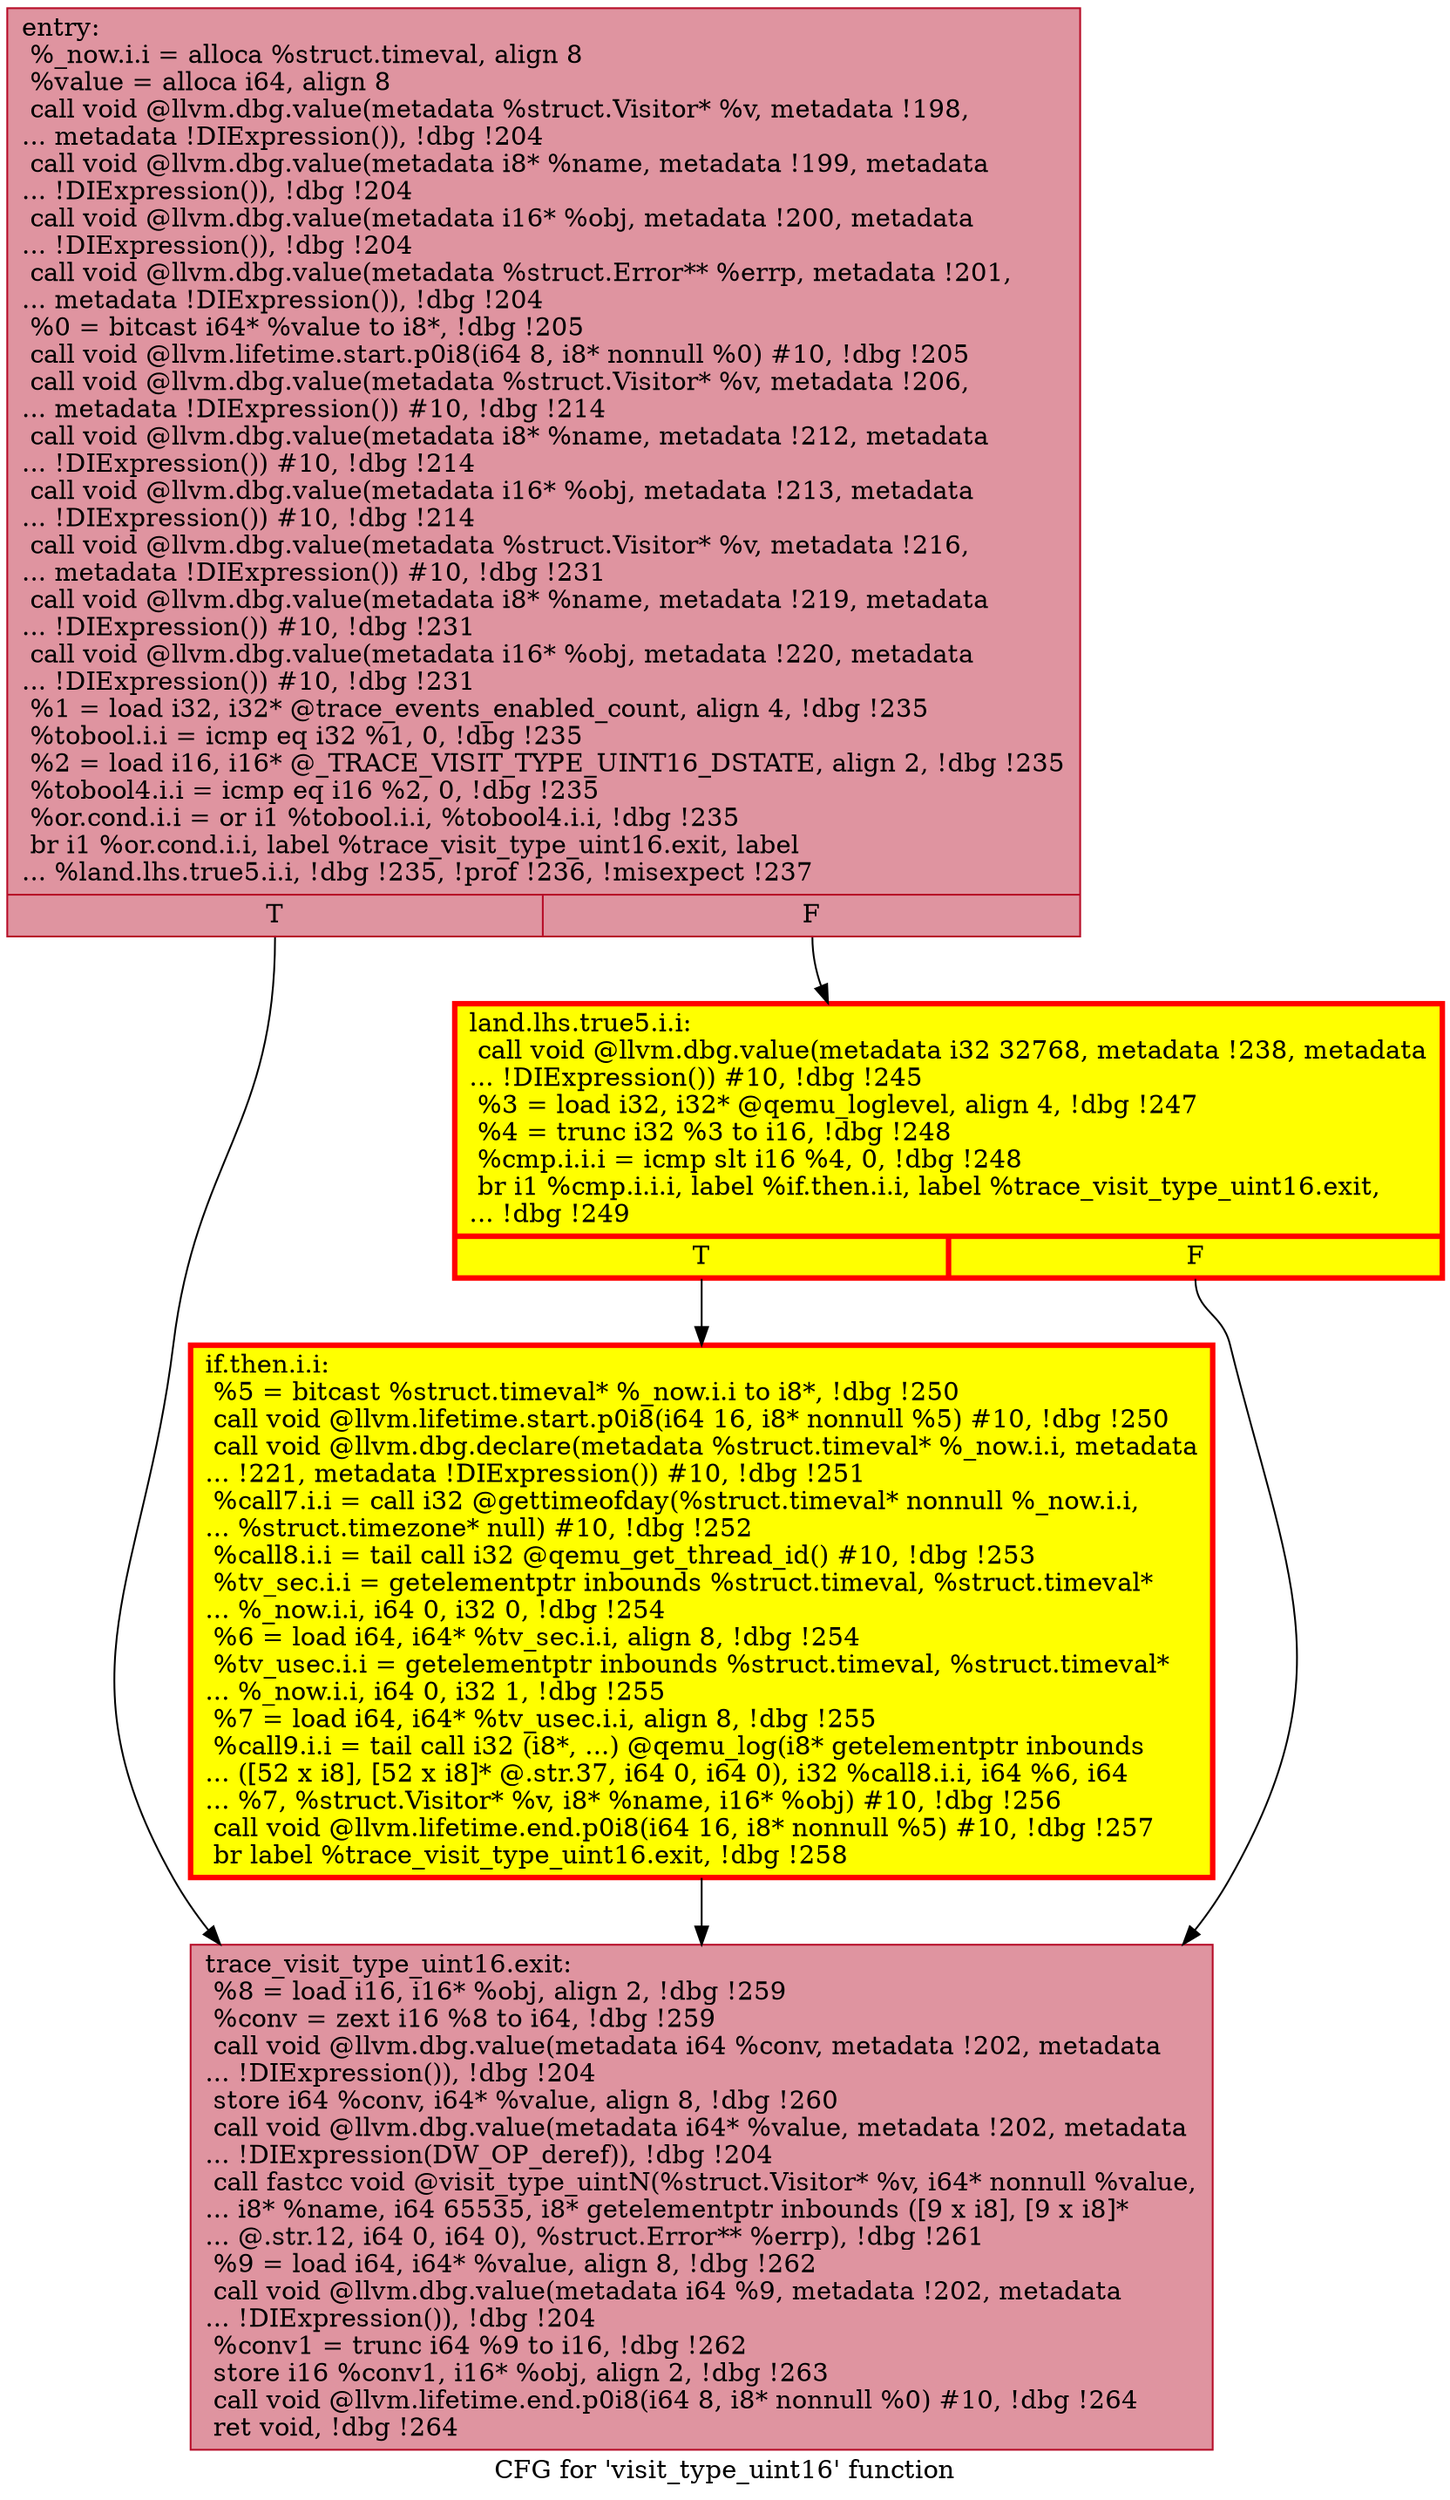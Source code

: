 digraph "CFG for 'visit_type_uint16' function" {
	label="CFG for 'visit_type_uint16' function";

	Node0x55664250f9f0 [shape=record,color="#b70d28ff", style=filled, fillcolor="#b70d2870",label="{entry:\l  %_now.i.i = alloca %struct.timeval, align 8\l  %value = alloca i64, align 8\l  call void @llvm.dbg.value(metadata %struct.Visitor* %v, metadata !198,\l... metadata !DIExpression()), !dbg !204\l  call void @llvm.dbg.value(metadata i8* %name, metadata !199, metadata\l... !DIExpression()), !dbg !204\l  call void @llvm.dbg.value(metadata i16* %obj, metadata !200, metadata\l... !DIExpression()), !dbg !204\l  call void @llvm.dbg.value(metadata %struct.Error** %errp, metadata !201,\l... metadata !DIExpression()), !dbg !204\l  %0 = bitcast i64* %value to i8*, !dbg !205\l  call void @llvm.lifetime.start.p0i8(i64 8, i8* nonnull %0) #10, !dbg !205\l  call void @llvm.dbg.value(metadata %struct.Visitor* %v, metadata !206,\l... metadata !DIExpression()) #10, !dbg !214\l  call void @llvm.dbg.value(metadata i8* %name, metadata !212, metadata\l... !DIExpression()) #10, !dbg !214\l  call void @llvm.dbg.value(metadata i16* %obj, metadata !213, metadata\l... !DIExpression()) #10, !dbg !214\l  call void @llvm.dbg.value(metadata %struct.Visitor* %v, metadata !216,\l... metadata !DIExpression()) #10, !dbg !231\l  call void @llvm.dbg.value(metadata i8* %name, metadata !219, metadata\l... !DIExpression()) #10, !dbg !231\l  call void @llvm.dbg.value(metadata i16* %obj, metadata !220, metadata\l... !DIExpression()) #10, !dbg !231\l  %1 = load i32, i32* @trace_events_enabled_count, align 4, !dbg !235\l  %tobool.i.i = icmp eq i32 %1, 0, !dbg !235\l  %2 = load i16, i16* @_TRACE_VISIT_TYPE_UINT16_DSTATE, align 2, !dbg !235\l  %tobool4.i.i = icmp eq i16 %2, 0, !dbg !235\l  %or.cond.i.i = or i1 %tobool.i.i, %tobool4.i.i, !dbg !235\l  br i1 %or.cond.i.i, label %trace_visit_type_uint16.exit, label\l... %land.lhs.true5.i.i, !dbg !235, !prof !236, !misexpect !237\l|{<s0>T|<s1>F}}"];
	Node0x55664250f9f0:s0 -> Node0x556642651b60;
	Node0x55664250f9f0:s1 -> Node0x556642637cb0;
	Node0x556642637cb0 [shape=record,penwidth=3.0, style="filled", color="red", fillcolor="yellow",label="{land.lhs.true5.i.i:                               \l  call void @llvm.dbg.value(metadata i32 32768, metadata !238, metadata\l... !DIExpression()) #10, !dbg !245\l  %3 = load i32, i32* @qemu_loglevel, align 4, !dbg !247\l  %4 = trunc i32 %3 to i16, !dbg !248\l  %cmp.i.i.i = icmp slt i16 %4, 0, !dbg !248\l  br i1 %cmp.i.i.i, label %if.then.i.i, label %trace_visit_type_uint16.exit,\l... !dbg !249\l|{<s0>T|<s1>F}}"];
	Node0x556642637cb0:s0 -> Node0x5566425085a0;
	Node0x556642637cb0:s1 -> Node0x556642651b60;
	Node0x5566425085a0 [shape=record,penwidth=3.0, style="filled", color="red", fillcolor="yellow",label="{if.then.i.i:                                      \l  %5 = bitcast %struct.timeval* %_now.i.i to i8*, !dbg !250\l  call void @llvm.lifetime.start.p0i8(i64 16, i8* nonnull %5) #10, !dbg !250\l  call void @llvm.dbg.declare(metadata %struct.timeval* %_now.i.i, metadata\l... !221, metadata !DIExpression()) #10, !dbg !251\l  %call7.i.i = call i32 @gettimeofday(%struct.timeval* nonnull %_now.i.i,\l... %struct.timezone* null) #10, !dbg !252\l  %call8.i.i = tail call i32 @qemu_get_thread_id() #10, !dbg !253\l  %tv_sec.i.i = getelementptr inbounds %struct.timeval, %struct.timeval*\l... %_now.i.i, i64 0, i32 0, !dbg !254\l  %6 = load i64, i64* %tv_sec.i.i, align 8, !dbg !254\l  %tv_usec.i.i = getelementptr inbounds %struct.timeval, %struct.timeval*\l... %_now.i.i, i64 0, i32 1, !dbg !255\l  %7 = load i64, i64* %tv_usec.i.i, align 8, !dbg !255\l  %call9.i.i = tail call i32 (i8*, ...) @qemu_log(i8* getelementptr inbounds\l... ([52 x i8], [52 x i8]* @.str.37, i64 0, i64 0), i32 %call8.i.i, i64 %6, i64\l... %7, %struct.Visitor* %v, i8* %name, i16* %obj) #10, !dbg !256\l  call void @llvm.lifetime.end.p0i8(i64 16, i8* nonnull %5) #10, !dbg !257\l  br label %trace_visit_type_uint16.exit, !dbg !258\l}"];
	Node0x5566425085a0 -> Node0x556642651b60;
	Node0x556642651b60 [shape=record,color="#b70d28ff", style=filled, fillcolor="#b70d2870",label="{trace_visit_type_uint16.exit:                     \l  %8 = load i16, i16* %obj, align 2, !dbg !259\l  %conv = zext i16 %8 to i64, !dbg !259\l  call void @llvm.dbg.value(metadata i64 %conv, metadata !202, metadata\l... !DIExpression()), !dbg !204\l  store i64 %conv, i64* %value, align 8, !dbg !260\l  call void @llvm.dbg.value(metadata i64* %value, metadata !202, metadata\l... !DIExpression(DW_OP_deref)), !dbg !204\l  call fastcc void @visit_type_uintN(%struct.Visitor* %v, i64* nonnull %value,\l... i8* %name, i64 65535, i8* getelementptr inbounds ([9 x i8], [9 x i8]*\l... @.str.12, i64 0, i64 0), %struct.Error** %errp), !dbg !261\l  %9 = load i64, i64* %value, align 8, !dbg !262\l  call void @llvm.dbg.value(metadata i64 %9, metadata !202, metadata\l... !DIExpression()), !dbg !204\l  %conv1 = trunc i64 %9 to i16, !dbg !262\l  store i16 %conv1, i16* %obj, align 2, !dbg !263\l  call void @llvm.lifetime.end.p0i8(i64 8, i8* nonnull %0) #10, !dbg !264\l  ret void, !dbg !264\l}"];
}
